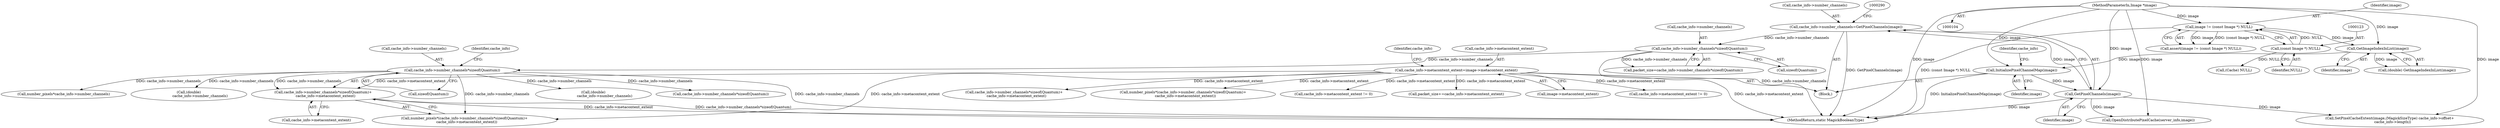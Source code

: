 digraph "0_ImageMagick_aecd0ada163a4d6c769cec178955d5f3e9316f2f@API" {
"1000435" [label="(Call,cache_info->number_channels*sizeof(Quantum)+\n    cache_info->metacontent_extent)"];
"1000436" [label="(Call,cache_info->number_channels*sizeof(Quantum))"];
"1000330" [label="(Call,cache_info->number_channels*sizeof(Quantum))"];
"1000283" [label="(Call,cache_info->number_channels=GetPixelChannels(image))"];
"1000287" [label="(Call,GetPixelChannels(image))"];
"1000281" [label="(Call,InitializePixelChannelMap(image))"];
"1000230" [label="(Call,GetImageIndexInList(image))"];
"1000120" [label="(Call,image != (const Image *) NULL)"];
"1000105" [label="(MethodParameterIn,Image *image)"];
"1000122" [label="(Call,(const Image *) NULL)"];
"1000305" [label="(Call,cache_info->metacontent_extent=image->metacontent_extent)"];
"1000285" [label="(Identifier,cache_info)"];
"1000436" [label="(Call,cache_info->number_channels*sizeof(Quantum))"];
"1000121" [label="(Identifier,image)"];
"1000287" [label="(Call,GetPixelChannels(image))"];
"1000437" [label="(Call,cache_info->number_channels)"];
"1000330" [label="(Call,cache_info->number_channels*sizeof(Quantum))"];
"1000122" [label="(Call,(const Image *) NULL)"];
"1000281" [label="(Call,InitializePixelChannelMap(image))"];
"1000314" [label="(Identifier,cache_info)"];
"1000334" [label="(Call,sizeof(Quantum))"];
"1000331" [label="(Call,cache_info->number_channels)"];
"1000629" [label="(Call,(double)\n                    cache_info->number_channels)"];
"1000940" [label="(Call,cache_info->number_channels*sizeof(Quantum))"];
"1000284" [label="(Call,cache_info->number_channels)"];
"1000443" [label="(Identifier,cache_info)"];
"1000305" [label="(Call,cache_info->metacontent_extent=image->metacontent_extent)"];
"1000120" [label="(Call,image != (const Image *) NULL)"];
"1000119" [label="(Call,assert(image != (const Image *) NULL))"];
"1000136" [label="(Call,(Cache) NULL)"];
"1000309" [label="(Call,image->metacontent_extent)"];
"1000108" [label="(Block,)"];
"1000939" [label="(Call,cache_info->number_channels*sizeof(Quantum)+\n    cache_info->metacontent_extent)"];
"1000230" [label="(Call,GetImageIndexInList(image))"];
"1000124" [label="(Identifier,NULL)"];
"1000549" [label="(Call,number_pixels*cache_info->number_channels)"];
"1000433" [label="(Call,number_pixels*(cache_info->number_channels*sizeof(Quantum)+\n    cache_info->metacontent_extent))"];
"1000905" [label="(Call,SetPixelCacheExtent(image,(MagickSizeType) cache_info->offset+\n     cache_info->length))"];
"1000937" [label="(Call,number_pixels*(cache_info->number_channels*sizeof(Quantum)+\n    cache_info->metacontent_extent))"];
"1000228" [label="(Call,(double) GetImageIndexInList(image))"];
"1000282" [label="(Identifier,image)"];
"1000692" [label="(Call,OpenDistributePixelCache(server_info,image))"];
"1000283" [label="(Call,cache_info->number_channels=GetPixelChannels(image))"];
"1000306" [label="(Call,cache_info->metacontent_extent)"];
"1000288" [label="(Identifier,image)"];
"1000818" [label="(Call,(double)\n                    cache_info->number_channels)"];
"1000440" [label="(Call,sizeof(Quantum))"];
"1000231" [label="(Identifier,image)"];
"1001283" [label="(MethodReturn,static MagickBooleanType)"];
"1000105" [label="(MethodParameterIn,Image *image)"];
"1000442" [label="(Call,cache_info->metacontent_extent)"];
"1000328" [label="(Call,packet_size=cache_info->number_channels*sizeof(Quantum))"];
"1000534" [label="(Call,cache_info->metacontent_extent != 0)"];
"1000435" [label="(Call,cache_info->number_channels*sizeof(Quantum)+\n    cache_info->metacontent_extent)"];
"1000342" [label="(Call,packet_size+=cache_info->metacontent_extent)"];
"1001061" [label="(Call,cache_info->metacontent_extent != 0)"];
"1000435" -> "1000433"  [label="AST: "];
"1000435" -> "1000442"  [label="CFG: "];
"1000436" -> "1000435"  [label="AST: "];
"1000442" -> "1000435"  [label="AST: "];
"1000433" -> "1000435"  [label="CFG: "];
"1000435" -> "1001283"  [label="DDG: cache_info->metacontent_extent"];
"1000435" -> "1001283"  [label="DDG: cache_info->number_channels*sizeof(Quantum)"];
"1000436" -> "1000435"  [label="DDG: cache_info->number_channels"];
"1000305" -> "1000435"  [label="DDG: cache_info->metacontent_extent"];
"1000436" -> "1000440"  [label="CFG: "];
"1000437" -> "1000436"  [label="AST: "];
"1000440" -> "1000436"  [label="AST: "];
"1000443" -> "1000436"  [label="CFG: "];
"1000436" -> "1001283"  [label="DDG: cache_info->number_channels"];
"1000436" -> "1000433"  [label="DDG: cache_info->number_channels"];
"1000330" -> "1000436"  [label="DDG: cache_info->number_channels"];
"1000436" -> "1000549"  [label="DDG: cache_info->number_channels"];
"1000436" -> "1000629"  [label="DDG: cache_info->number_channels"];
"1000436" -> "1000818"  [label="DDG: cache_info->number_channels"];
"1000436" -> "1000940"  [label="DDG: cache_info->number_channels"];
"1000330" -> "1000328"  [label="AST: "];
"1000330" -> "1000334"  [label="CFG: "];
"1000331" -> "1000330"  [label="AST: "];
"1000334" -> "1000330"  [label="AST: "];
"1000328" -> "1000330"  [label="CFG: "];
"1000330" -> "1001283"  [label="DDG: cache_info->number_channels"];
"1000330" -> "1000328"  [label="DDG: cache_info->number_channels"];
"1000283" -> "1000330"  [label="DDG: cache_info->number_channels"];
"1000283" -> "1000108"  [label="AST: "];
"1000283" -> "1000287"  [label="CFG: "];
"1000284" -> "1000283"  [label="AST: "];
"1000287" -> "1000283"  [label="AST: "];
"1000290" -> "1000283"  [label="CFG: "];
"1000283" -> "1001283"  [label="DDG: GetPixelChannels(image)"];
"1000287" -> "1000283"  [label="DDG: image"];
"1000287" -> "1000288"  [label="CFG: "];
"1000288" -> "1000287"  [label="AST: "];
"1000287" -> "1001283"  [label="DDG: image"];
"1000281" -> "1000287"  [label="DDG: image"];
"1000105" -> "1000287"  [label="DDG: image"];
"1000287" -> "1000692"  [label="DDG: image"];
"1000287" -> "1000905"  [label="DDG: image"];
"1000281" -> "1000108"  [label="AST: "];
"1000281" -> "1000282"  [label="CFG: "];
"1000282" -> "1000281"  [label="AST: "];
"1000285" -> "1000281"  [label="CFG: "];
"1000281" -> "1001283"  [label="DDG: InitializePixelChannelMap(image)"];
"1000230" -> "1000281"  [label="DDG: image"];
"1000105" -> "1000281"  [label="DDG: image"];
"1000230" -> "1000228"  [label="AST: "];
"1000230" -> "1000231"  [label="CFG: "];
"1000231" -> "1000230"  [label="AST: "];
"1000228" -> "1000230"  [label="CFG: "];
"1000230" -> "1000228"  [label="DDG: image"];
"1000120" -> "1000230"  [label="DDG: image"];
"1000105" -> "1000230"  [label="DDG: image"];
"1000120" -> "1000119"  [label="AST: "];
"1000120" -> "1000122"  [label="CFG: "];
"1000121" -> "1000120"  [label="AST: "];
"1000122" -> "1000120"  [label="AST: "];
"1000119" -> "1000120"  [label="CFG: "];
"1000120" -> "1001283"  [label="DDG: (const Image *) NULL"];
"1000120" -> "1000119"  [label="DDG: image"];
"1000120" -> "1000119"  [label="DDG: (const Image *) NULL"];
"1000105" -> "1000120"  [label="DDG: image"];
"1000122" -> "1000120"  [label="DDG: NULL"];
"1000105" -> "1000104"  [label="AST: "];
"1000105" -> "1001283"  [label="DDG: image"];
"1000105" -> "1000692"  [label="DDG: image"];
"1000105" -> "1000905"  [label="DDG: image"];
"1000122" -> "1000124"  [label="CFG: "];
"1000123" -> "1000122"  [label="AST: "];
"1000124" -> "1000122"  [label="AST: "];
"1000122" -> "1000136"  [label="DDG: NULL"];
"1000305" -> "1000108"  [label="AST: "];
"1000305" -> "1000309"  [label="CFG: "];
"1000306" -> "1000305"  [label="AST: "];
"1000309" -> "1000305"  [label="AST: "];
"1000314" -> "1000305"  [label="CFG: "];
"1000305" -> "1001283"  [label="DDG: cache_info->metacontent_extent"];
"1000305" -> "1000342"  [label="DDG: cache_info->metacontent_extent"];
"1000305" -> "1000433"  [label="DDG: cache_info->metacontent_extent"];
"1000305" -> "1000534"  [label="DDG: cache_info->metacontent_extent"];
"1000305" -> "1000937"  [label="DDG: cache_info->metacontent_extent"];
"1000305" -> "1000939"  [label="DDG: cache_info->metacontent_extent"];
"1000305" -> "1001061"  [label="DDG: cache_info->metacontent_extent"];
}
